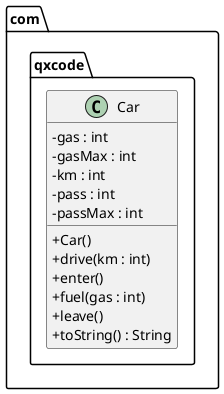 @startuml
skinparam ClassAttributeIconSize 0
package com.qxcode {
  class Car {
    - gas : int
    - gasMax : int
    - km : int
    - pass : int
    - passMax : int
    __
    + Car()
    + drive(km : int)
    + enter()
    + fuel(gas : int)
    + leave()
    + toString() : String
  }
}
@enduml